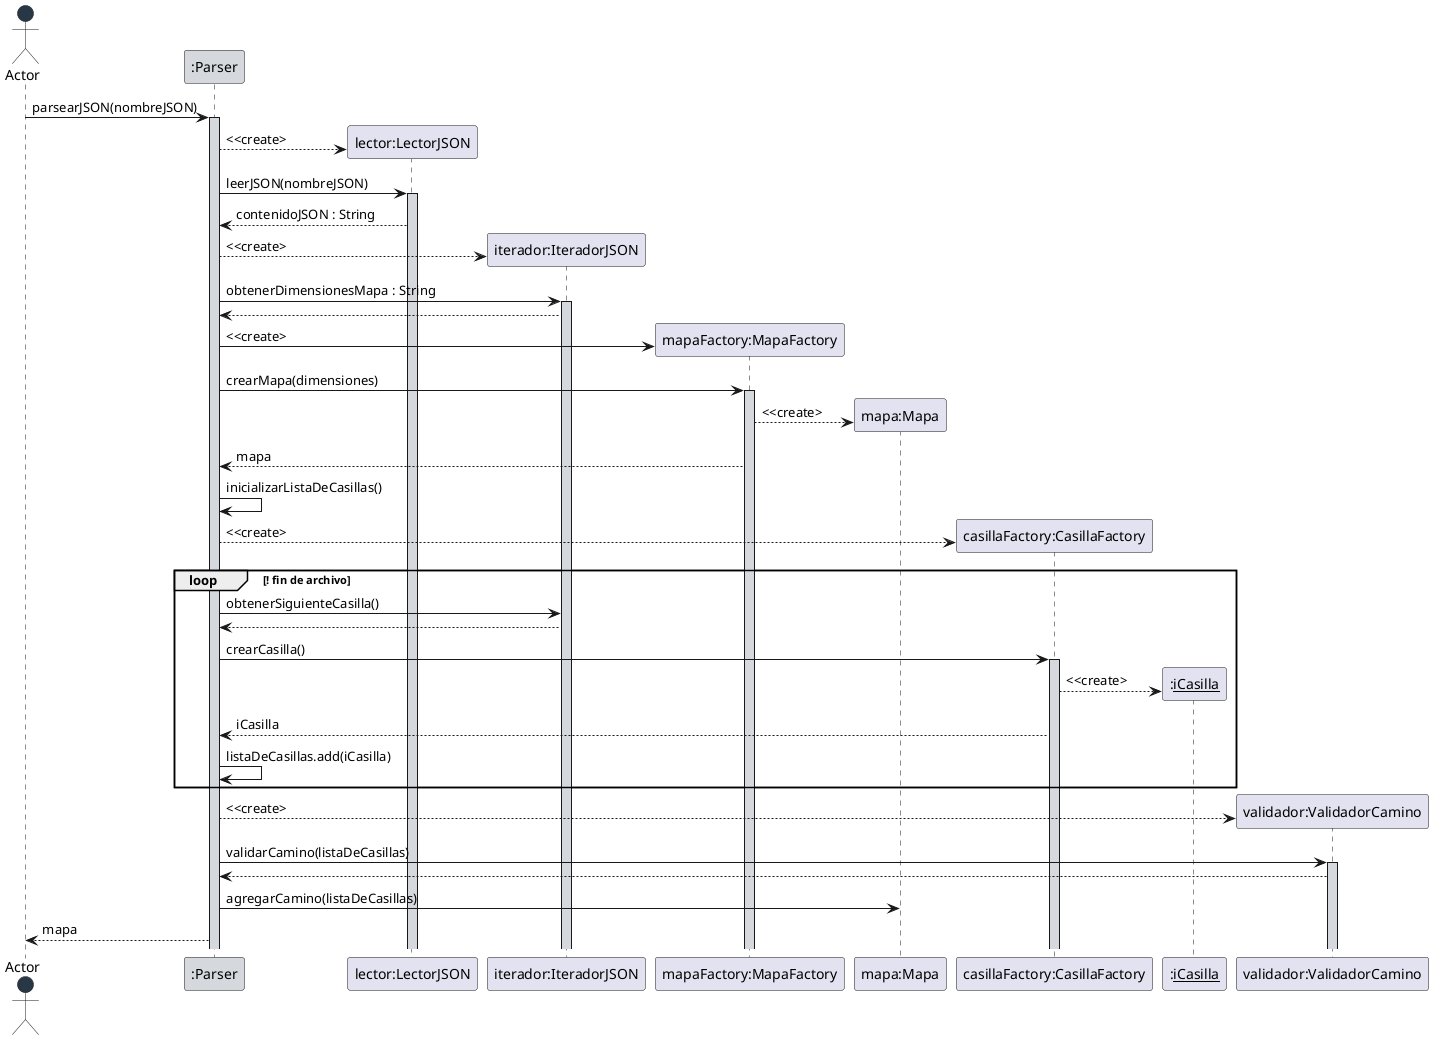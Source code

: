 @startuml

actor Actor #273746
participant ":Parser" #D5D8DC

Actor -> ":Parser" : parsearJSON(nombreJSON)

activate ":Parser" #D5D8DC
":Parser" --> "lector:LectorJSON" ** : <<create>

":Parser" ->  "lector:LectorJSON" : leerJSON(nombreJSON)
activate "lector:LectorJSON" #D5D8DC
"lector:LectorJSON" --> ":Parser" : contenidoJSON : String

":Parser" --> "iterador:IteradorJSON" ** : <<create>

":Parser" -> "iterador:IteradorJSON" : obtenerDimensionesMapa : String
activate "iterador:IteradorJSON" #D5D8DC
"iterador:IteradorJSON" --> ":Parser" 

":Parser" -> "mapaFactory:MapaFactory" ** : <<create>
":Parser" -> "mapaFactory:MapaFactory" : crearMapa(dimensiones)
activate "mapaFactory:MapaFactory" #D5D8DC

"mapaFactory:MapaFactory" --> "mapa:Mapa" ** : <<create>

"mapaFactory:MapaFactory" --> ":Parser" : mapa 


":Parser" -> ":Parser" : inicializarListaDeCasillas()


":Parser" --> "casillaFactory:CasillaFactory" ** : <<create>

loop ! fin de archivo

":Parser" -> "iterador:IteradorJSON" : obtenerSiguienteCasilla()
"iterador:IteradorJSON" --> ":Parser"

":Parser" -> "casillaFactory:CasillaFactory" : crearCasilla()
activate "casillaFactory:CasillaFactory" #D5D8DC
"casillaFactory:CasillaFactory" --> ":__iCasilla__" ** : <<create>
"casillaFactory:CasillaFactory" --> ":Parser" : iCasilla

":Parser" -> ":Parser": listaDeCasillas.add(iCasilla)

end

":Parser" --> "validador:ValidadorCamino" ** : <<create>

":Parser" -> "validador:ValidadorCamino": validarCamino(listaDeCasillas)
activate "validador:ValidadorCamino" #D5D8DC
"validador:ValidadorCamino" --> ":Parser" 

":Parser" -> "mapa:Mapa" : agregarCamino(listaDeCasillas)

":Parser" --> "Actor" : mapa

@enduml
